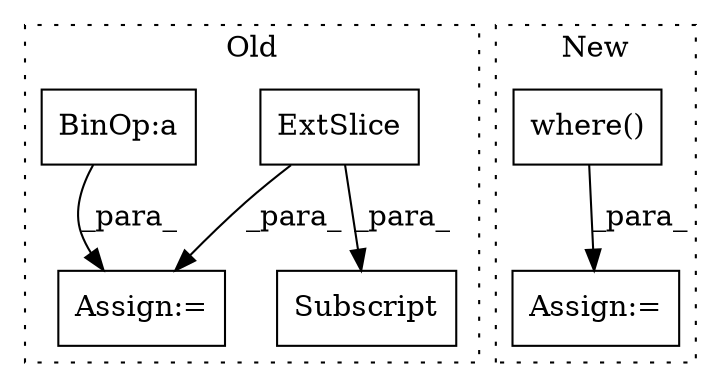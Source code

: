 digraph G {
subgraph cluster0 {
1 [label="ExtSlice" a="85" s="3040" l="1" shape="box"];
3 [label="Subscript" a="63" s="3040,0" l="7,0" shape="box"];
4 [label="Assign:=" a="68" s="3447" l="3" shape="box"];
6 [label="BinOp:a" a="82" s="2971" l="3" shape="box"];
label = "Old";
style="dotted";
}
subgraph cluster1 {
2 [label="where()" a="75" s="3122,3205" l="12,1" shape="box"];
5 [label="Assign:=" a="68" s="3119" l="3" shape="box"];
label = "New";
style="dotted";
}
1 -> 4 [label="_para_"];
1 -> 3 [label="_para_"];
2 -> 5 [label="_para_"];
6 -> 4 [label="_para_"];
}